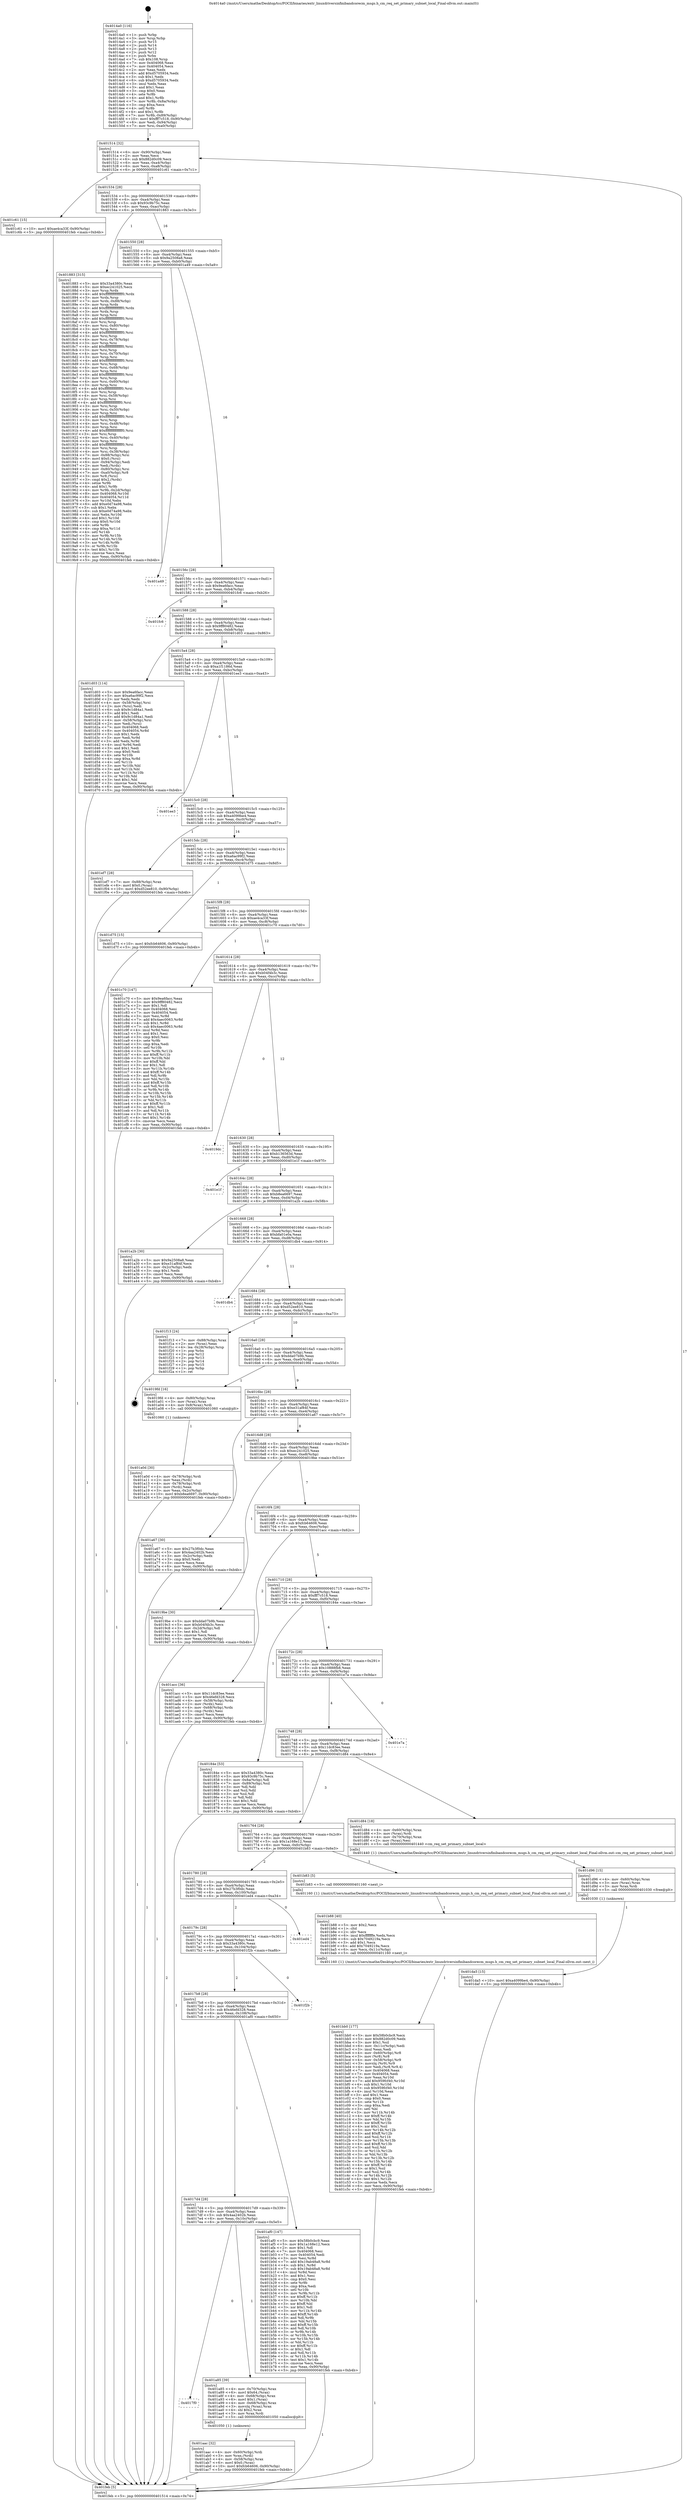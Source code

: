 digraph "0x4014a0" {
  label = "0x4014a0 (/mnt/c/Users/mathe/Desktop/tcc/POCII/binaries/extr_linuxdriversinfinibandcorecm_msgs.h_cm_req_set_primary_subnet_local_Final-ollvm.out::main(0))"
  labelloc = "t"
  node[shape=record]

  Entry [label="",width=0.3,height=0.3,shape=circle,fillcolor=black,style=filled]
  "0x401514" [label="{
     0x401514 [32]\l
     | [instrs]\l
     &nbsp;&nbsp;0x401514 \<+6\>: mov -0x90(%rbp),%eax\l
     &nbsp;&nbsp;0x40151a \<+2\>: mov %eax,%ecx\l
     &nbsp;&nbsp;0x40151c \<+6\>: sub $0x882d0c09,%ecx\l
     &nbsp;&nbsp;0x401522 \<+6\>: mov %eax,-0xa4(%rbp)\l
     &nbsp;&nbsp;0x401528 \<+6\>: mov %ecx,-0xa8(%rbp)\l
     &nbsp;&nbsp;0x40152e \<+6\>: je 0000000000401c61 \<main+0x7c1\>\l
  }"]
  "0x401c61" [label="{
     0x401c61 [15]\l
     | [instrs]\l
     &nbsp;&nbsp;0x401c61 \<+10\>: movl $0xae4ca33f,-0x90(%rbp)\l
     &nbsp;&nbsp;0x401c6b \<+5\>: jmp 0000000000401feb \<main+0xb4b\>\l
  }"]
  "0x401534" [label="{
     0x401534 [28]\l
     | [instrs]\l
     &nbsp;&nbsp;0x401534 \<+5\>: jmp 0000000000401539 \<main+0x99\>\l
     &nbsp;&nbsp;0x401539 \<+6\>: mov -0xa4(%rbp),%eax\l
     &nbsp;&nbsp;0x40153f \<+5\>: sub $0x93c9b75c,%eax\l
     &nbsp;&nbsp;0x401544 \<+6\>: mov %eax,-0xac(%rbp)\l
     &nbsp;&nbsp;0x40154a \<+6\>: je 0000000000401883 \<main+0x3e3\>\l
  }"]
  Exit [label="",width=0.3,height=0.3,shape=circle,fillcolor=black,style=filled,peripheries=2]
  "0x401883" [label="{
     0x401883 [315]\l
     | [instrs]\l
     &nbsp;&nbsp;0x401883 \<+5\>: mov $0x33a4380c,%eax\l
     &nbsp;&nbsp;0x401888 \<+5\>: mov $0xec241025,%ecx\l
     &nbsp;&nbsp;0x40188d \<+3\>: mov %rsp,%rdx\l
     &nbsp;&nbsp;0x401890 \<+4\>: add $0xfffffffffffffff0,%rdx\l
     &nbsp;&nbsp;0x401894 \<+3\>: mov %rdx,%rsp\l
     &nbsp;&nbsp;0x401897 \<+7\>: mov %rdx,-0x88(%rbp)\l
     &nbsp;&nbsp;0x40189e \<+3\>: mov %rsp,%rdx\l
     &nbsp;&nbsp;0x4018a1 \<+4\>: add $0xfffffffffffffff0,%rdx\l
     &nbsp;&nbsp;0x4018a5 \<+3\>: mov %rdx,%rsp\l
     &nbsp;&nbsp;0x4018a8 \<+3\>: mov %rsp,%rsi\l
     &nbsp;&nbsp;0x4018ab \<+4\>: add $0xfffffffffffffff0,%rsi\l
     &nbsp;&nbsp;0x4018af \<+3\>: mov %rsi,%rsp\l
     &nbsp;&nbsp;0x4018b2 \<+4\>: mov %rsi,-0x80(%rbp)\l
     &nbsp;&nbsp;0x4018b6 \<+3\>: mov %rsp,%rsi\l
     &nbsp;&nbsp;0x4018b9 \<+4\>: add $0xfffffffffffffff0,%rsi\l
     &nbsp;&nbsp;0x4018bd \<+3\>: mov %rsi,%rsp\l
     &nbsp;&nbsp;0x4018c0 \<+4\>: mov %rsi,-0x78(%rbp)\l
     &nbsp;&nbsp;0x4018c4 \<+3\>: mov %rsp,%rsi\l
     &nbsp;&nbsp;0x4018c7 \<+4\>: add $0xfffffffffffffff0,%rsi\l
     &nbsp;&nbsp;0x4018cb \<+3\>: mov %rsi,%rsp\l
     &nbsp;&nbsp;0x4018ce \<+4\>: mov %rsi,-0x70(%rbp)\l
     &nbsp;&nbsp;0x4018d2 \<+3\>: mov %rsp,%rsi\l
     &nbsp;&nbsp;0x4018d5 \<+4\>: add $0xfffffffffffffff0,%rsi\l
     &nbsp;&nbsp;0x4018d9 \<+3\>: mov %rsi,%rsp\l
     &nbsp;&nbsp;0x4018dc \<+4\>: mov %rsi,-0x68(%rbp)\l
     &nbsp;&nbsp;0x4018e0 \<+3\>: mov %rsp,%rsi\l
     &nbsp;&nbsp;0x4018e3 \<+4\>: add $0xfffffffffffffff0,%rsi\l
     &nbsp;&nbsp;0x4018e7 \<+3\>: mov %rsi,%rsp\l
     &nbsp;&nbsp;0x4018ea \<+4\>: mov %rsi,-0x60(%rbp)\l
     &nbsp;&nbsp;0x4018ee \<+3\>: mov %rsp,%rsi\l
     &nbsp;&nbsp;0x4018f1 \<+4\>: add $0xfffffffffffffff0,%rsi\l
     &nbsp;&nbsp;0x4018f5 \<+3\>: mov %rsi,%rsp\l
     &nbsp;&nbsp;0x4018f8 \<+4\>: mov %rsi,-0x58(%rbp)\l
     &nbsp;&nbsp;0x4018fc \<+3\>: mov %rsp,%rsi\l
     &nbsp;&nbsp;0x4018ff \<+4\>: add $0xfffffffffffffff0,%rsi\l
     &nbsp;&nbsp;0x401903 \<+3\>: mov %rsi,%rsp\l
     &nbsp;&nbsp;0x401906 \<+4\>: mov %rsi,-0x50(%rbp)\l
     &nbsp;&nbsp;0x40190a \<+3\>: mov %rsp,%rsi\l
     &nbsp;&nbsp;0x40190d \<+4\>: add $0xfffffffffffffff0,%rsi\l
     &nbsp;&nbsp;0x401911 \<+3\>: mov %rsi,%rsp\l
     &nbsp;&nbsp;0x401914 \<+4\>: mov %rsi,-0x48(%rbp)\l
     &nbsp;&nbsp;0x401918 \<+3\>: mov %rsp,%rsi\l
     &nbsp;&nbsp;0x40191b \<+4\>: add $0xfffffffffffffff0,%rsi\l
     &nbsp;&nbsp;0x40191f \<+3\>: mov %rsi,%rsp\l
     &nbsp;&nbsp;0x401922 \<+4\>: mov %rsi,-0x40(%rbp)\l
     &nbsp;&nbsp;0x401926 \<+3\>: mov %rsp,%rsi\l
     &nbsp;&nbsp;0x401929 \<+4\>: add $0xfffffffffffffff0,%rsi\l
     &nbsp;&nbsp;0x40192d \<+3\>: mov %rsi,%rsp\l
     &nbsp;&nbsp;0x401930 \<+4\>: mov %rsi,-0x38(%rbp)\l
     &nbsp;&nbsp;0x401934 \<+7\>: mov -0x88(%rbp),%rsi\l
     &nbsp;&nbsp;0x40193b \<+6\>: movl $0x0,(%rsi)\l
     &nbsp;&nbsp;0x401941 \<+6\>: mov -0x94(%rbp),%edi\l
     &nbsp;&nbsp;0x401947 \<+2\>: mov %edi,(%rdx)\l
     &nbsp;&nbsp;0x401949 \<+4\>: mov -0x80(%rbp),%rsi\l
     &nbsp;&nbsp;0x40194d \<+7\>: mov -0xa0(%rbp),%r8\l
     &nbsp;&nbsp;0x401954 \<+3\>: mov %r8,(%rsi)\l
     &nbsp;&nbsp;0x401957 \<+3\>: cmpl $0x2,(%rdx)\l
     &nbsp;&nbsp;0x40195a \<+4\>: setne %r9b\l
     &nbsp;&nbsp;0x40195e \<+4\>: and $0x1,%r9b\l
     &nbsp;&nbsp;0x401962 \<+4\>: mov %r9b,-0x2d(%rbp)\l
     &nbsp;&nbsp;0x401966 \<+8\>: mov 0x404068,%r10d\l
     &nbsp;&nbsp;0x40196e \<+8\>: mov 0x404054,%r11d\l
     &nbsp;&nbsp;0x401976 \<+3\>: mov %r10d,%ebx\l
     &nbsp;&nbsp;0x401979 \<+6\>: add $0xe0d74a98,%ebx\l
     &nbsp;&nbsp;0x40197f \<+3\>: sub $0x1,%ebx\l
     &nbsp;&nbsp;0x401982 \<+6\>: sub $0xe0d74a98,%ebx\l
     &nbsp;&nbsp;0x401988 \<+4\>: imul %ebx,%r10d\l
     &nbsp;&nbsp;0x40198c \<+4\>: and $0x1,%r10d\l
     &nbsp;&nbsp;0x401990 \<+4\>: cmp $0x0,%r10d\l
     &nbsp;&nbsp;0x401994 \<+4\>: sete %r9b\l
     &nbsp;&nbsp;0x401998 \<+4\>: cmp $0xa,%r11d\l
     &nbsp;&nbsp;0x40199c \<+4\>: setl %r14b\l
     &nbsp;&nbsp;0x4019a0 \<+3\>: mov %r9b,%r15b\l
     &nbsp;&nbsp;0x4019a3 \<+3\>: and %r14b,%r15b\l
     &nbsp;&nbsp;0x4019a6 \<+3\>: xor %r14b,%r9b\l
     &nbsp;&nbsp;0x4019a9 \<+3\>: or %r9b,%r15b\l
     &nbsp;&nbsp;0x4019ac \<+4\>: test $0x1,%r15b\l
     &nbsp;&nbsp;0x4019b0 \<+3\>: cmovne %ecx,%eax\l
     &nbsp;&nbsp;0x4019b3 \<+6\>: mov %eax,-0x90(%rbp)\l
     &nbsp;&nbsp;0x4019b9 \<+5\>: jmp 0000000000401feb \<main+0xb4b\>\l
  }"]
  "0x401550" [label="{
     0x401550 [28]\l
     | [instrs]\l
     &nbsp;&nbsp;0x401550 \<+5\>: jmp 0000000000401555 \<main+0xb5\>\l
     &nbsp;&nbsp;0x401555 \<+6\>: mov -0xa4(%rbp),%eax\l
     &nbsp;&nbsp;0x40155b \<+5\>: sub $0x9a2508a8,%eax\l
     &nbsp;&nbsp;0x401560 \<+6\>: mov %eax,-0xb0(%rbp)\l
     &nbsp;&nbsp;0x401566 \<+6\>: je 0000000000401a49 \<main+0x5a9\>\l
  }"]
  "0x401da5" [label="{
     0x401da5 [15]\l
     | [instrs]\l
     &nbsp;&nbsp;0x401da5 \<+10\>: movl $0xa4099be4,-0x90(%rbp)\l
     &nbsp;&nbsp;0x401daf \<+5\>: jmp 0000000000401feb \<main+0xb4b\>\l
  }"]
  "0x401a49" [label="{
     0x401a49\l
  }", style=dashed]
  "0x40156c" [label="{
     0x40156c [28]\l
     | [instrs]\l
     &nbsp;&nbsp;0x40156c \<+5\>: jmp 0000000000401571 \<main+0xd1\>\l
     &nbsp;&nbsp;0x401571 \<+6\>: mov -0xa4(%rbp),%eax\l
     &nbsp;&nbsp;0x401577 \<+5\>: sub $0x9ea6facc,%eax\l
     &nbsp;&nbsp;0x40157c \<+6\>: mov %eax,-0xb4(%rbp)\l
     &nbsp;&nbsp;0x401582 \<+6\>: je 0000000000401fc6 \<main+0xb26\>\l
  }"]
  "0x401d96" [label="{
     0x401d96 [15]\l
     | [instrs]\l
     &nbsp;&nbsp;0x401d96 \<+4\>: mov -0x60(%rbp),%rax\l
     &nbsp;&nbsp;0x401d9a \<+3\>: mov (%rax),%rax\l
     &nbsp;&nbsp;0x401d9d \<+3\>: mov %rax,%rdi\l
     &nbsp;&nbsp;0x401da0 \<+5\>: call 0000000000401030 \<free@plt\>\l
     | [calls]\l
     &nbsp;&nbsp;0x401030 \{1\} (unknown)\l
  }"]
  "0x401fc6" [label="{
     0x401fc6\l
  }", style=dashed]
  "0x401588" [label="{
     0x401588 [28]\l
     | [instrs]\l
     &nbsp;&nbsp;0x401588 \<+5\>: jmp 000000000040158d \<main+0xed\>\l
     &nbsp;&nbsp;0x40158d \<+6\>: mov -0xa4(%rbp),%eax\l
     &nbsp;&nbsp;0x401593 \<+5\>: sub $0x9ff80482,%eax\l
     &nbsp;&nbsp;0x401598 \<+6\>: mov %eax,-0xb8(%rbp)\l
     &nbsp;&nbsp;0x40159e \<+6\>: je 0000000000401d03 \<main+0x863\>\l
  }"]
  "0x401bb0" [label="{
     0x401bb0 [177]\l
     | [instrs]\l
     &nbsp;&nbsp;0x401bb0 \<+5\>: mov $0x58b0cbc9,%ecx\l
     &nbsp;&nbsp;0x401bb5 \<+5\>: mov $0x882d0c09,%edx\l
     &nbsp;&nbsp;0x401bba \<+3\>: mov $0x1,%sil\l
     &nbsp;&nbsp;0x401bbd \<+6\>: mov -0x11c(%rbp),%edi\l
     &nbsp;&nbsp;0x401bc3 \<+3\>: imul %eax,%edi\l
     &nbsp;&nbsp;0x401bc6 \<+4\>: mov -0x60(%rbp),%r8\l
     &nbsp;&nbsp;0x401bca \<+3\>: mov (%r8),%r8\l
     &nbsp;&nbsp;0x401bcd \<+4\>: mov -0x58(%rbp),%r9\l
     &nbsp;&nbsp;0x401bd1 \<+3\>: movslq (%r9),%r9\l
     &nbsp;&nbsp;0x401bd4 \<+4\>: mov %edi,(%r8,%r9,4)\l
     &nbsp;&nbsp;0x401bd8 \<+7\>: mov 0x404068,%eax\l
     &nbsp;&nbsp;0x401bdf \<+7\>: mov 0x404054,%edi\l
     &nbsp;&nbsp;0x401be6 \<+3\>: mov %eax,%r10d\l
     &nbsp;&nbsp;0x401be9 \<+7\>: add $0x959fcf40,%r10d\l
     &nbsp;&nbsp;0x401bf0 \<+4\>: sub $0x1,%r10d\l
     &nbsp;&nbsp;0x401bf4 \<+7\>: sub $0x959fcf40,%r10d\l
     &nbsp;&nbsp;0x401bfb \<+4\>: imul %r10d,%eax\l
     &nbsp;&nbsp;0x401bff \<+3\>: and $0x1,%eax\l
     &nbsp;&nbsp;0x401c02 \<+3\>: cmp $0x0,%eax\l
     &nbsp;&nbsp;0x401c05 \<+4\>: sete %r11b\l
     &nbsp;&nbsp;0x401c09 \<+3\>: cmp $0xa,%edi\l
     &nbsp;&nbsp;0x401c0c \<+3\>: setl %bl\l
     &nbsp;&nbsp;0x401c0f \<+3\>: mov %r11b,%r14b\l
     &nbsp;&nbsp;0x401c12 \<+4\>: xor $0xff,%r14b\l
     &nbsp;&nbsp;0x401c16 \<+3\>: mov %bl,%r15b\l
     &nbsp;&nbsp;0x401c19 \<+4\>: xor $0xff,%r15b\l
     &nbsp;&nbsp;0x401c1d \<+4\>: xor $0x1,%sil\l
     &nbsp;&nbsp;0x401c21 \<+3\>: mov %r14b,%r12b\l
     &nbsp;&nbsp;0x401c24 \<+4\>: and $0xff,%r12b\l
     &nbsp;&nbsp;0x401c28 \<+3\>: and %sil,%r11b\l
     &nbsp;&nbsp;0x401c2b \<+3\>: mov %r15b,%r13b\l
     &nbsp;&nbsp;0x401c2e \<+4\>: and $0xff,%r13b\l
     &nbsp;&nbsp;0x401c32 \<+3\>: and %sil,%bl\l
     &nbsp;&nbsp;0x401c35 \<+3\>: or %r11b,%r12b\l
     &nbsp;&nbsp;0x401c38 \<+3\>: or %bl,%r13b\l
     &nbsp;&nbsp;0x401c3b \<+3\>: xor %r13b,%r12b\l
     &nbsp;&nbsp;0x401c3e \<+3\>: or %r15b,%r14b\l
     &nbsp;&nbsp;0x401c41 \<+4\>: xor $0xff,%r14b\l
     &nbsp;&nbsp;0x401c45 \<+4\>: or $0x1,%sil\l
     &nbsp;&nbsp;0x401c49 \<+3\>: and %sil,%r14b\l
     &nbsp;&nbsp;0x401c4c \<+3\>: or %r14b,%r12b\l
     &nbsp;&nbsp;0x401c4f \<+4\>: test $0x1,%r12b\l
     &nbsp;&nbsp;0x401c53 \<+3\>: cmovne %edx,%ecx\l
     &nbsp;&nbsp;0x401c56 \<+6\>: mov %ecx,-0x90(%rbp)\l
     &nbsp;&nbsp;0x401c5c \<+5\>: jmp 0000000000401feb \<main+0xb4b\>\l
  }"]
  "0x401d03" [label="{
     0x401d03 [114]\l
     | [instrs]\l
     &nbsp;&nbsp;0x401d03 \<+5\>: mov $0x9ea6facc,%eax\l
     &nbsp;&nbsp;0x401d08 \<+5\>: mov $0xa6ac99f2,%ecx\l
     &nbsp;&nbsp;0x401d0d \<+2\>: xor %edx,%edx\l
     &nbsp;&nbsp;0x401d0f \<+4\>: mov -0x58(%rbp),%rsi\l
     &nbsp;&nbsp;0x401d13 \<+2\>: mov (%rsi),%edi\l
     &nbsp;&nbsp;0x401d15 \<+6\>: sub $0x9c1d84a1,%edi\l
     &nbsp;&nbsp;0x401d1b \<+3\>: add $0x1,%edi\l
     &nbsp;&nbsp;0x401d1e \<+6\>: add $0x9c1d84a1,%edi\l
     &nbsp;&nbsp;0x401d24 \<+4\>: mov -0x58(%rbp),%rsi\l
     &nbsp;&nbsp;0x401d28 \<+2\>: mov %edi,(%rsi)\l
     &nbsp;&nbsp;0x401d2a \<+7\>: mov 0x404068,%edi\l
     &nbsp;&nbsp;0x401d31 \<+8\>: mov 0x404054,%r8d\l
     &nbsp;&nbsp;0x401d39 \<+3\>: sub $0x1,%edx\l
     &nbsp;&nbsp;0x401d3c \<+3\>: mov %edi,%r9d\l
     &nbsp;&nbsp;0x401d3f \<+3\>: add %edx,%r9d\l
     &nbsp;&nbsp;0x401d42 \<+4\>: imul %r9d,%edi\l
     &nbsp;&nbsp;0x401d46 \<+3\>: and $0x1,%edi\l
     &nbsp;&nbsp;0x401d49 \<+3\>: cmp $0x0,%edi\l
     &nbsp;&nbsp;0x401d4c \<+4\>: sete %r10b\l
     &nbsp;&nbsp;0x401d50 \<+4\>: cmp $0xa,%r8d\l
     &nbsp;&nbsp;0x401d54 \<+4\>: setl %r11b\l
     &nbsp;&nbsp;0x401d58 \<+3\>: mov %r10b,%bl\l
     &nbsp;&nbsp;0x401d5b \<+3\>: and %r11b,%bl\l
     &nbsp;&nbsp;0x401d5e \<+3\>: xor %r11b,%r10b\l
     &nbsp;&nbsp;0x401d61 \<+3\>: or %r10b,%bl\l
     &nbsp;&nbsp;0x401d64 \<+3\>: test $0x1,%bl\l
     &nbsp;&nbsp;0x401d67 \<+3\>: cmovne %ecx,%eax\l
     &nbsp;&nbsp;0x401d6a \<+6\>: mov %eax,-0x90(%rbp)\l
     &nbsp;&nbsp;0x401d70 \<+5\>: jmp 0000000000401feb \<main+0xb4b\>\l
  }"]
  "0x4015a4" [label="{
     0x4015a4 [28]\l
     | [instrs]\l
     &nbsp;&nbsp;0x4015a4 \<+5\>: jmp 00000000004015a9 \<main+0x109\>\l
     &nbsp;&nbsp;0x4015a9 \<+6\>: mov -0xa4(%rbp),%eax\l
     &nbsp;&nbsp;0x4015af \<+5\>: sub $0xa1f1186d,%eax\l
     &nbsp;&nbsp;0x4015b4 \<+6\>: mov %eax,-0xbc(%rbp)\l
     &nbsp;&nbsp;0x4015ba \<+6\>: je 0000000000401ee3 \<main+0xa43\>\l
  }"]
  "0x401b88" [label="{
     0x401b88 [40]\l
     | [instrs]\l
     &nbsp;&nbsp;0x401b88 \<+5\>: mov $0x2,%ecx\l
     &nbsp;&nbsp;0x401b8d \<+1\>: cltd\l
     &nbsp;&nbsp;0x401b8e \<+2\>: idiv %ecx\l
     &nbsp;&nbsp;0x401b90 \<+6\>: imul $0xfffffffe,%edx,%ecx\l
     &nbsp;&nbsp;0x401b96 \<+6\>: sub $0x7049219a,%ecx\l
     &nbsp;&nbsp;0x401b9c \<+3\>: add $0x1,%ecx\l
     &nbsp;&nbsp;0x401b9f \<+6\>: add $0x7049219a,%ecx\l
     &nbsp;&nbsp;0x401ba5 \<+6\>: mov %ecx,-0x11c(%rbp)\l
     &nbsp;&nbsp;0x401bab \<+5\>: call 0000000000401160 \<next_i\>\l
     | [calls]\l
     &nbsp;&nbsp;0x401160 \{1\} (/mnt/c/Users/mathe/Desktop/tcc/POCII/binaries/extr_linuxdriversinfinibandcorecm_msgs.h_cm_req_set_primary_subnet_local_Final-ollvm.out::next_i)\l
  }"]
  "0x401ee3" [label="{
     0x401ee3\l
  }", style=dashed]
  "0x4015c0" [label="{
     0x4015c0 [28]\l
     | [instrs]\l
     &nbsp;&nbsp;0x4015c0 \<+5\>: jmp 00000000004015c5 \<main+0x125\>\l
     &nbsp;&nbsp;0x4015c5 \<+6\>: mov -0xa4(%rbp),%eax\l
     &nbsp;&nbsp;0x4015cb \<+5\>: sub $0xa4099be4,%eax\l
     &nbsp;&nbsp;0x4015d0 \<+6\>: mov %eax,-0xc0(%rbp)\l
     &nbsp;&nbsp;0x4015d6 \<+6\>: je 0000000000401ef7 \<main+0xa57\>\l
  }"]
  "0x401aac" [label="{
     0x401aac [32]\l
     | [instrs]\l
     &nbsp;&nbsp;0x401aac \<+4\>: mov -0x60(%rbp),%rdi\l
     &nbsp;&nbsp;0x401ab0 \<+3\>: mov %rax,(%rdi)\l
     &nbsp;&nbsp;0x401ab3 \<+4\>: mov -0x58(%rbp),%rax\l
     &nbsp;&nbsp;0x401ab7 \<+6\>: movl $0x0,(%rax)\l
     &nbsp;&nbsp;0x401abd \<+10\>: movl $0xfcb64606,-0x90(%rbp)\l
     &nbsp;&nbsp;0x401ac7 \<+5\>: jmp 0000000000401feb \<main+0xb4b\>\l
  }"]
  "0x401ef7" [label="{
     0x401ef7 [28]\l
     | [instrs]\l
     &nbsp;&nbsp;0x401ef7 \<+7\>: mov -0x88(%rbp),%rax\l
     &nbsp;&nbsp;0x401efe \<+6\>: movl $0x0,(%rax)\l
     &nbsp;&nbsp;0x401f04 \<+10\>: movl $0xd52ee810,-0x90(%rbp)\l
     &nbsp;&nbsp;0x401f0e \<+5\>: jmp 0000000000401feb \<main+0xb4b\>\l
  }"]
  "0x4015dc" [label="{
     0x4015dc [28]\l
     | [instrs]\l
     &nbsp;&nbsp;0x4015dc \<+5\>: jmp 00000000004015e1 \<main+0x141\>\l
     &nbsp;&nbsp;0x4015e1 \<+6\>: mov -0xa4(%rbp),%eax\l
     &nbsp;&nbsp;0x4015e7 \<+5\>: sub $0xa6ac99f2,%eax\l
     &nbsp;&nbsp;0x4015ec \<+6\>: mov %eax,-0xc4(%rbp)\l
     &nbsp;&nbsp;0x4015f2 \<+6\>: je 0000000000401d75 \<main+0x8d5\>\l
  }"]
  "0x4017f0" [label="{
     0x4017f0\l
  }", style=dashed]
  "0x401d75" [label="{
     0x401d75 [15]\l
     | [instrs]\l
     &nbsp;&nbsp;0x401d75 \<+10\>: movl $0xfcb64606,-0x90(%rbp)\l
     &nbsp;&nbsp;0x401d7f \<+5\>: jmp 0000000000401feb \<main+0xb4b\>\l
  }"]
  "0x4015f8" [label="{
     0x4015f8 [28]\l
     | [instrs]\l
     &nbsp;&nbsp;0x4015f8 \<+5\>: jmp 00000000004015fd \<main+0x15d\>\l
     &nbsp;&nbsp;0x4015fd \<+6\>: mov -0xa4(%rbp),%eax\l
     &nbsp;&nbsp;0x401603 \<+5\>: sub $0xae4ca33f,%eax\l
     &nbsp;&nbsp;0x401608 \<+6\>: mov %eax,-0xc8(%rbp)\l
     &nbsp;&nbsp;0x40160e \<+6\>: je 0000000000401c70 \<main+0x7d0\>\l
  }"]
  "0x401a85" [label="{
     0x401a85 [39]\l
     | [instrs]\l
     &nbsp;&nbsp;0x401a85 \<+4\>: mov -0x70(%rbp),%rax\l
     &nbsp;&nbsp;0x401a89 \<+6\>: movl $0x64,(%rax)\l
     &nbsp;&nbsp;0x401a8f \<+4\>: mov -0x68(%rbp),%rax\l
     &nbsp;&nbsp;0x401a93 \<+6\>: movl $0x1,(%rax)\l
     &nbsp;&nbsp;0x401a99 \<+4\>: mov -0x68(%rbp),%rax\l
     &nbsp;&nbsp;0x401a9d \<+3\>: movslq (%rax),%rax\l
     &nbsp;&nbsp;0x401aa0 \<+4\>: shl $0x2,%rax\l
     &nbsp;&nbsp;0x401aa4 \<+3\>: mov %rax,%rdi\l
     &nbsp;&nbsp;0x401aa7 \<+5\>: call 0000000000401050 \<malloc@plt\>\l
     | [calls]\l
     &nbsp;&nbsp;0x401050 \{1\} (unknown)\l
  }"]
  "0x401c70" [label="{
     0x401c70 [147]\l
     | [instrs]\l
     &nbsp;&nbsp;0x401c70 \<+5\>: mov $0x9ea6facc,%eax\l
     &nbsp;&nbsp;0x401c75 \<+5\>: mov $0x9ff80482,%ecx\l
     &nbsp;&nbsp;0x401c7a \<+2\>: mov $0x1,%dl\l
     &nbsp;&nbsp;0x401c7c \<+7\>: mov 0x404068,%esi\l
     &nbsp;&nbsp;0x401c83 \<+7\>: mov 0x404054,%edi\l
     &nbsp;&nbsp;0x401c8a \<+3\>: mov %esi,%r8d\l
     &nbsp;&nbsp;0x401c8d \<+7\>: add $0x4aec0063,%r8d\l
     &nbsp;&nbsp;0x401c94 \<+4\>: sub $0x1,%r8d\l
     &nbsp;&nbsp;0x401c98 \<+7\>: sub $0x4aec0063,%r8d\l
     &nbsp;&nbsp;0x401c9f \<+4\>: imul %r8d,%esi\l
     &nbsp;&nbsp;0x401ca3 \<+3\>: and $0x1,%esi\l
     &nbsp;&nbsp;0x401ca6 \<+3\>: cmp $0x0,%esi\l
     &nbsp;&nbsp;0x401ca9 \<+4\>: sete %r9b\l
     &nbsp;&nbsp;0x401cad \<+3\>: cmp $0xa,%edi\l
     &nbsp;&nbsp;0x401cb0 \<+4\>: setl %r10b\l
     &nbsp;&nbsp;0x401cb4 \<+3\>: mov %r9b,%r11b\l
     &nbsp;&nbsp;0x401cb7 \<+4\>: xor $0xff,%r11b\l
     &nbsp;&nbsp;0x401cbb \<+3\>: mov %r10b,%bl\l
     &nbsp;&nbsp;0x401cbe \<+3\>: xor $0xff,%bl\l
     &nbsp;&nbsp;0x401cc1 \<+3\>: xor $0x1,%dl\l
     &nbsp;&nbsp;0x401cc4 \<+3\>: mov %r11b,%r14b\l
     &nbsp;&nbsp;0x401cc7 \<+4\>: and $0xff,%r14b\l
     &nbsp;&nbsp;0x401ccb \<+3\>: and %dl,%r9b\l
     &nbsp;&nbsp;0x401cce \<+3\>: mov %bl,%r15b\l
     &nbsp;&nbsp;0x401cd1 \<+4\>: and $0xff,%r15b\l
     &nbsp;&nbsp;0x401cd5 \<+3\>: and %dl,%r10b\l
     &nbsp;&nbsp;0x401cd8 \<+3\>: or %r9b,%r14b\l
     &nbsp;&nbsp;0x401cdb \<+3\>: or %r10b,%r15b\l
     &nbsp;&nbsp;0x401cde \<+3\>: xor %r15b,%r14b\l
     &nbsp;&nbsp;0x401ce1 \<+3\>: or %bl,%r11b\l
     &nbsp;&nbsp;0x401ce4 \<+4\>: xor $0xff,%r11b\l
     &nbsp;&nbsp;0x401ce8 \<+3\>: or $0x1,%dl\l
     &nbsp;&nbsp;0x401ceb \<+3\>: and %dl,%r11b\l
     &nbsp;&nbsp;0x401cee \<+3\>: or %r11b,%r14b\l
     &nbsp;&nbsp;0x401cf1 \<+4\>: test $0x1,%r14b\l
     &nbsp;&nbsp;0x401cf5 \<+3\>: cmovne %ecx,%eax\l
     &nbsp;&nbsp;0x401cf8 \<+6\>: mov %eax,-0x90(%rbp)\l
     &nbsp;&nbsp;0x401cfe \<+5\>: jmp 0000000000401feb \<main+0xb4b\>\l
  }"]
  "0x401614" [label="{
     0x401614 [28]\l
     | [instrs]\l
     &nbsp;&nbsp;0x401614 \<+5\>: jmp 0000000000401619 \<main+0x179\>\l
     &nbsp;&nbsp;0x401619 \<+6\>: mov -0xa4(%rbp),%eax\l
     &nbsp;&nbsp;0x40161f \<+5\>: sub $0xb04f4b3c,%eax\l
     &nbsp;&nbsp;0x401624 \<+6\>: mov %eax,-0xcc(%rbp)\l
     &nbsp;&nbsp;0x40162a \<+6\>: je 00000000004019dc \<main+0x53c\>\l
  }"]
  "0x4017d4" [label="{
     0x4017d4 [28]\l
     | [instrs]\l
     &nbsp;&nbsp;0x4017d4 \<+5\>: jmp 00000000004017d9 \<main+0x339\>\l
     &nbsp;&nbsp;0x4017d9 \<+6\>: mov -0xa4(%rbp),%eax\l
     &nbsp;&nbsp;0x4017df \<+5\>: sub $0x4aa2402b,%eax\l
     &nbsp;&nbsp;0x4017e4 \<+6\>: mov %eax,-0x10c(%rbp)\l
     &nbsp;&nbsp;0x4017ea \<+6\>: je 0000000000401a85 \<main+0x5e5\>\l
  }"]
  "0x4019dc" [label="{
     0x4019dc\l
  }", style=dashed]
  "0x401630" [label="{
     0x401630 [28]\l
     | [instrs]\l
     &nbsp;&nbsp;0x401630 \<+5\>: jmp 0000000000401635 \<main+0x195\>\l
     &nbsp;&nbsp;0x401635 \<+6\>: mov -0xa4(%rbp),%eax\l
     &nbsp;&nbsp;0x40163b \<+5\>: sub $0xb136563d,%eax\l
     &nbsp;&nbsp;0x401640 \<+6\>: mov %eax,-0xd0(%rbp)\l
     &nbsp;&nbsp;0x401646 \<+6\>: je 0000000000401e1f \<main+0x97f\>\l
  }"]
  "0x401af0" [label="{
     0x401af0 [147]\l
     | [instrs]\l
     &nbsp;&nbsp;0x401af0 \<+5\>: mov $0x58b0cbc9,%eax\l
     &nbsp;&nbsp;0x401af5 \<+5\>: mov $0x1a168e12,%ecx\l
     &nbsp;&nbsp;0x401afa \<+2\>: mov $0x1,%dl\l
     &nbsp;&nbsp;0x401afc \<+7\>: mov 0x404068,%esi\l
     &nbsp;&nbsp;0x401b03 \<+7\>: mov 0x404054,%edi\l
     &nbsp;&nbsp;0x401b0a \<+3\>: mov %esi,%r8d\l
     &nbsp;&nbsp;0x401b0d \<+7\>: add $0x19ab48a8,%r8d\l
     &nbsp;&nbsp;0x401b14 \<+4\>: sub $0x1,%r8d\l
     &nbsp;&nbsp;0x401b18 \<+7\>: sub $0x19ab48a8,%r8d\l
     &nbsp;&nbsp;0x401b1f \<+4\>: imul %r8d,%esi\l
     &nbsp;&nbsp;0x401b23 \<+3\>: and $0x1,%esi\l
     &nbsp;&nbsp;0x401b26 \<+3\>: cmp $0x0,%esi\l
     &nbsp;&nbsp;0x401b29 \<+4\>: sete %r9b\l
     &nbsp;&nbsp;0x401b2d \<+3\>: cmp $0xa,%edi\l
     &nbsp;&nbsp;0x401b30 \<+4\>: setl %r10b\l
     &nbsp;&nbsp;0x401b34 \<+3\>: mov %r9b,%r11b\l
     &nbsp;&nbsp;0x401b37 \<+4\>: xor $0xff,%r11b\l
     &nbsp;&nbsp;0x401b3b \<+3\>: mov %r10b,%bl\l
     &nbsp;&nbsp;0x401b3e \<+3\>: xor $0xff,%bl\l
     &nbsp;&nbsp;0x401b41 \<+3\>: xor $0x1,%dl\l
     &nbsp;&nbsp;0x401b44 \<+3\>: mov %r11b,%r14b\l
     &nbsp;&nbsp;0x401b47 \<+4\>: and $0xff,%r14b\l
     &nbsp;&nbsp;0x401b4b \<+3\>: and %dl,%r9b\l
     &nbsp;&nbsp;0x401b4e \<+3\>: mov %bl,%r15b\l
     &nbsp;&nbsp;0x401b51 \<+4\>: and $0xff,%r15b\l
     &nbsp;&nbsp;0x401b55 \<+3\>: and %dl,%r10b\l
     &nbsp;&nbsp;0x401b58 \<+3\>: or %r9b,%r14b\l
     &nbsp;&nbsp;0x401b5b \<+3\>: or %r10b,%r15b\l
     &nbsp;&nbsp;0x401b5e \<+3\>: xor %r15b,%r14b\l
     &nbsp;&nbsp;0x401b61 \<+3\>: or %bl,%r11b\l
     &nbsp;&nbsp;0x401b64 \<+4\>: xor $0xff,%r11b\l
     &nbsp;&nbsp;0x401b68 \<+3\>: or $0x1,%dl\l
     &nbsp;&nbsp;0x401b6b \<+3\>: and %dl,%r11b\l
     &nbsp;&nbsp;0x401b6e \<+3\>: or %r11b,%r14b\l
     &nbsp;&nbsp;0x401b71 \<+4\>: test $0x1,%r14b\l
     &nbsp;&nbsp;0x401b75 \<+3\>: cmovne %ecx,%eax\l
     &nbsp;&nbsp;0x401b78 \<+6\>: mov %eax,-0x90(%rbp)\l
     &nbsp;&nbsp;0x401b7e \<+5\>: jmp 0000000000401feb \<main+0xb4b\>\l
  }"]
  "0x401e1f" [label="{
     0x401e1f\l
  }", style=dashed]
  "0x40164c" [label="{
     0x40164c [28]\l
     | [instrs]\l
     &nbsp;&nbsp;0x40164c \<+5\>: jmp 0000000000401651 \<main+0x1b1\>\l
     &nbsp;&nbsp;0x401651 \<+6\>: mov -0xa4(%rbp),%eax\l
     &nbsp;&nbsp;0x401657 \<+5\>: sub $0xb8ea6697,%eax\l
     &nbsp;&nbsp;0x40165c \<+6\>: mov %eax,-0xd4(%rbp)\l
     &nbsp;&nbsp;0x401662 \<+6\>: je 0000000000401a2b \<main+0x58b\>\l
  }"]
  "0x4017b8" [label="{
     0x4017b8 [28]\l
     | [instrs]\l
     &nbsp;&nbsp;0x4017b8 \<+5\>: jmp 00000000004017bd \<main+0x31d\>\l
     &nbsp;&nbsp;0x4017bd \<+6\>: mov -0xa4(%rbp),%eax\l
     &nbsp;&nbsp;0x4017c3 \<+5\>: sub $0x46efd328,%eax\l
     &nbsp;&nbsp;0x4017c8 \<+6\>: mov %eax,-0x108(%rbp)\l
     &nbsp;&nbsp;0x4017ce \<+6\>: je 0000000000401af0 \<main+0x650\>\l
  }"]
  "0x401a2b" [label="{
     0x401a2b [30]\l
     | [instrs]\l
     &nbsp;&nbsp;0x401a2b \<+5\>: mov $0x9a2508a8,%eax\l
     &nbsp;&nbsp;0x401a30 \<+5\>: mov $0xe31af84f,%ecx\l
     &nbsp;&nbsp;0x401a35 \<+3\>: mov -0x2c(%rbp),%edx\l
     &nbsp;&nbsp;0x401a38 \<+3\>: cmp $0x1,%edx\l
     &nbsp;&nbsp;0x401a3b \<+3\>: cmovl %ecx,%eax\l
     &nbsp;&nbsp;0x401a3e \<+6\>: mov %eax,-0x90(%rbp)\l
     &nbsp;&nbsp;0x401a44 \<+5\>: jmp 0000000000401feb \<main+0xb4b\>\l
  }"]
  "0x401668" [label="{
     0x401668 [28]\l
     | [instrs]\l
     &nbsp;&nbsp;0x401668 \<+5\>: jmp 000000000040166d \<main+0x1cd\>\l
     &nbsp;&nbsp;0x40166d \<+6\>: mov -0xa4(%rbp),%eax\l
     &nbsp;&nbsp;0x401673 \<+5\>: sub $0xbfa01e0a,%eax\l
     &nbsp;&nbsp;0x401678 \<+6\>: mov %eax,-0xd8(%rbp)\l
     &nbsp;&nbsp;0x40167e \<+6\>: je 0000000000401db4 \<main+0x914\>\l
  }"]
  "0x401f2b" [label="{
     0x401f2b\l
  }", style=dashed]
  "0x401db4" [label="{
     0x401db4\l
  }", style=dashed]
  "0x401684" [label="{
     0x401684 [28]\l
     | [instrs]\l
     &nbsp;&nbsp;0x401684 \<+5\>: jmp 0000000000401689 \<main+0x1e9\>\l
     &nbsp;&nbsp;0x401689 \<+6\>: mov -0xa4(%rbp),%eax\l
     &nbsp;&nbsp;0x40168f \<+5\>: sub $0xd52ee810,%eax\l
     &nbsp;&nbsp;0x401694 \<+6\>: mov %eax,-0xdc(%rbp)\l
     &nbsp;&nbsp;0x40169a \<+6\>: je 0000000000401f13 \<main+0xa73\>\l
  }"]
  "0x40179c" [label="{
     0x40179c [28]\l
     | [instrs]\l
     &nbsp;&nbsp;0x40179c \<+5\>: jmp 00000000004017a1 \<main+0x301\>\l
     &nbsp;&nbsp;0x4017a1 \<+6\>: mov -0xa4(%rbp),%eax\l
     &nbsp;&nbsp;0x4017a7 \<+5\>: sub $0x33a4380c,%eax\l
     &nbsp;&nbsp;0x4017ac \<+6\>: mov %eax,-0x104(%rbp)\l
     &nbsp;&nbsp;0x4017b2 \<+6\>: je 0000000000401f2b \<main+0xa8b\>\l
  }"]
  "0x401f13" [label="{
     0x401f13 [24]\l
     | [instrs]\l
     &nbsp;&nbsp;0x401f13 \<+7\>: mov -0x88(%rbp),%rax\l
     &nbsp;&nbsp;0x401f1a \<+2\>: mov (%rax),%eax\l
     &nbsp;&nbsp;0x401f1c \<+4\>: lea -0x28(%rbp),%rsp\l
     &nbsp;&nbsp;0x401f20 \<+1\>: pop %rbx\l
     &nbsp;&nbsp;0x401f21 \<+2\>: pop %r12\l
     &nbsp;&nbsp;0x401f23 \<+2\>: pop %r13\l
     &nbsp;&nbsp;0x401f25 \<+2\>: pop %r14\l
     &nbsp;&nbsp;0x401f27 \<+2\>: pop %r15\l
     &nbsp;&nbsp;0x401f29 \<+1\>: pop %rbp\l
     &nbsp;&nbsp;0x401f2a \<+1\>: ret\l
  }"]
  "0x4016a0" [label="{
     0x4016a0 [28]\l
     | [instrs]\l
     &nbsp;&nbsp;0x4016a0 \<+5\>: jmp 00000000004016a5 \<main+0x205\>\l
     &nbsp;&nbsp;0x4016a5 \<+6\>: mov -0xa4(%rbp),%eax\l
     &nbsp;&nbsp;0x4016ab \<+5\>: sub $0xdda07b9b,%eax\l
     &nbsp;&nbsp;0x4016b0 \<+6\>: mov %eax,-0xe0(%rbp)\l
     &nbsp;&nbsp;0x4016b6 \<+6\>: je 00000000004019fd \<main+0x55d\>\l
  }"]
  "0x401ed4" [label="{
     0x401ed4\l
  }", style=dashed]
  "0x4019fd" [label="{
     0x4019fd [16]\l
     | [instrs]\l
     &nbsp;&nbsp;0x4019fd \<+4\>: mov -0x80(%rbp),%rax\l
     &nbsp;&nbsp;0x401a01 \<+3\>: mov (%rax),%rax\l
     &nbsp;&nbsp;0x401a04 \<+4\>: mov 0x8(%rax),%rdi\l
     &nbsp;&nbsp;0x401a08 \<+5\>: call 0000000000401060 \<atoi@plt\>\l
     | [calls]\l
     &nbsp;&nbsp;0x401060 \{1\} (unknown)\l
  }"]
  "0x4016bc" [label="{
     0x4016bc [28]\l
     | [instrs]\l
     &nbsp;&nbsp;0x4016bc \<+5\>: jmp 00000000004016c1 \<main+0x221\>\l
     &nbsp;&nbsp;0x4016c1 \<+6\>: mov -0xa4(%rbp),%eax\l
     &nbsp;&nbsp;0x4016c7 \<+5\>: sub $0xe31af84f,%eax\l
     &nbsp;&nbsp;0x4016cc \<+6\>: mov %eax,-0xe4(%rbp)\l
     &nbsp;&nbsp;0x4016d2 \<+6\>: je 0000000000401a67 \<main+0x5c7\>\l
  }"]
  "0x401780" [label="{
     0x401780 [28]\l
     | [instrs]\l
     &nbsp;&nbsp;0x401780 \<+5\>: jmp 0000000000401785 \<main+0x2e5\>\l
     &nbsp;&nbsp;0x401785 \<+6\>: mov -0xa4(%rbp),%eax\l
     &nbsp;&nbsp;0x40178b \<+5\>: sub $0x27b3f0dc,%eax\l
     &nbsp;&nbsp;0x401790 \<+6\>: mov %eax,-0x100(%rbp)\l
     &nbsp;&nbsp;0x401796 \<+6\>: je 0000000000401ed4 \<main+0xa34\>\l
  }"]
  "0x401a67" [label="{
     0x401a67 [30]\l
     | [instrs]\l
     &nbsp;&nbsp;0x401a67 \<+5\>: mov $0x27b3f0dc,%eax\l
     &nbsp;&nbsp;0x401a6c \<+5\>: mov $0x4aa2402b,%ecx\l
     &nbsp;&nbsp;0x401a71 \<+3\>: mov -0x2c(%rbp),%edx\l
     &nbsp;&nbsp;0x401a74 \<+3\>: cmp $0x0,%edx\l
     &nbsp;&nbsp;0x401a77 \<+3\>: cmove %ecx,%eax\l
     &nbsp;&nbsp;0x401a7a \<+6\>: mov %eax,-0x90(%rbp)\l
     &nbsp;&nbsp;0x401a80 \<+5\>: jmp 0000000000401feb \<main+0xb4b\>\l
  }"]
  "0x4016d8" [label="{
     0x4016d8 [28]\l
     | [instrs]\l
     &nbsp;&nbsp;0x4016d8 \<+5\>: jmp 00000000004016dd \<main+0x23d\>\l
     &nbsp;&nbsp;0x4016dd \<+6\>: mov -0xa4(%rbp),%eax\l
     &nbsp;&nbsp;0x4016e3 \<+5\>: sub $0xec241025,%eax\l
     &nbsp;&nbsp;0x4016e8 \<+6\>: mov %eax,-0xe8(%rbp)\l
     &nbsp;&nbsp;0x4016ee \<+6\>: je 00000000004019be \<main+0x51e\>\l
  }"]
  "0x401b83" [label="{
     0x401b83 [5]\l
     | [instrs]\l
     &nbsp;&nbsp;0x401b83 \<+5\>: call 0000000000401160 \<next_i\>\l
     | [calls]\l
     &nbsp;&nbsp;0x401160 \{1\} (/mnt/c/Users/mathe/Desktop/tcc/POCII/binaries/extr_linuxdriversinfinibandcorecm_msgs.h_cm_req_set_primary_subnet_local_Final-ollvm.out::next_i)\l
  }"]
  "0x4019be" [label="{
     0x4019be [30]\l
     | [instrs]\l
     &nbsp;&nbsp;0x4019be \<+5\>: mov $0xdda07b9b,%eax\l
     &nbsp;&nbsp;0x4019c3 \<+5\>: mov $0xb04f4b3c,%ecx\l
     &nbsp;&nbsp;0x4019c8 \<+3\>: mov -0x2d(%rbp),%dl\l
     &nbsp;&nbsp;0x4019cb \<+3\>: test $0x1,%dl\l
     &nbsp;&nbsp;0x4019ce \<+3\>: cmovne %ecx,%eax\l
     &nbsp;&nbsp;0x4019d1 \<+6\>: mov %eax,-0x90(%rbp)\l
     &nbsp;&nbsp;0x4019d7 \<+5\>: jmp 0000000000401feb \<main+0xb4b\>\l
  }"]
  "0x4016f4" [label="{
     0x4016f4 [28]\l
     | [instrs]\l
     &nbsp;&nbsp;0x4016f4 \<+5\>: jmp 00000000004016f9 \<main+0x259\>\l
     &nbsp;&nbsp;0x4016f9 \<+6\>: mov -0xa4(%rbp),%eax\l
     &nbsp;&nbsp;0x4016ff \<+5\>: sub $0xfcb64606,%eax\l
     &nbsp;&nbsp;0x401704 \<+6\>: mov %eax,-0xec(%rbp)\l
     &nbsp;&nbsp;0x40170a \<+6\>: je 0000000000401acc \<main+0x62c\>\l
  }"]
  "0x401764" [label="{
     0x401764 [28]\l
     | [instrs]\l
     &nbsp;&nbsp;0x401764 \<+5\>: jmp 0000000000401769 \<main+0x2c9\>\l
     &nbsp;&nbsp;0x401769 \<+6\>: mov -0xa4(%rbp),%eax\l
     &nbsp;&nbsp;0x40176f \<+5\>: sub $0x1a168e12,%eax\l
     &nbsp;&nbsp;0x401774 \<+6\>: mov %eax,-0xfc(%rbp)\l
     &nbsp;&nbsp;0x40177a \<+6\>: je 0000000000401b83 \<main+0x6e3\>\l
  }"]
  "0x401acc" [label="{
     0x401acc [36]\l
     | [instrs]\l
     &nbsp;&nbsp;0x401acc \<+5\>: mov $0x11dc83ee,%eax\l
     &nbsp;&nbsp;0x401ad1 \<+5\>: mov $0x46efd328,%ecx\l
     &nbsp;&nbsp;0x401ad6 \<+4\>: mov -0x58(%rbp),%rdx\l
     &nbsp;&nbsp;0x401ada \<+2\>: mov (%rdx),%esi\l
     &nbsp;&nbsp;0x401adc \<+4\>: mov -0x68(%rbp),%rdx\l
     &nbsp;&nbsp;0x401ae0 \<+2\>: cmp (%rdx),%esi\l
     &nbsp;&nbsp;0x401ae2 \<+3\>: cmovl %ecx,%eax\l
     &nbsp;&nbsp;0x401ae5 \<+6\>: mov %eax,-0x90(%rbp)\l
     &nbsp;&nbsp;0x401aeb \<+5\>: jmp 0000000000401feb \<main+0xb4b\>\l
  }"]
  "0x401710" [label="{
     0x401710 [28]\l
     | [instrs]\l
     &nbsp;&nbsp;0x401710 \<+5\>: jmp 0000000000401715 \<main+0x275\>\l
     &nbsp;&nbsp;0x401715 \<+6\>: mov -0xa4(%rbp),%eax\l
     &nbsp;&nbsp;0x40171b \<+5\>: sub $0xfff7c518,%eax\l
     &nbsp;&nbsp;0x401720 \<+6\>: mov %eax,-0xf0(%rbp)\l
     &nbsp;&nbsp;0x401726 \<+6\>: je 000000000040184e \<main+0x3ae\>\l
  }"]
  "0x401d84" [label="{
     0x401d84 [18]\l
     | [instrs]\l
     &nbsp;&nbsp;0x401d84 \<+4\>: mov -0x60(%rbp),%rax\l
     &nbsp;&nbsp;0x401d88 \<+3\>: mov (%rax),%rdi\l
     &nbsp;&nbsp;0x401d8b \<+4\>: mov -0x70(%rbp),%rax\l
     &nbsp;&nbsp;0x401d8f \<+2\>: mov (%rax),%esi\l
     &nbsp;&nbsp;0x401d91 \<+5\>: call 0000000000401440 \<cm_req_set_primary_subnet_local\>\l
     | [calls]\l
     &nbsp;&nbsp;0x401440 \{1\} (/mnt/c/Users/mathe/Desktop/tcc/POCII/binaries/extr_linuxdriversinfinibandcorecm_msgs.h_cm_req_set_primary_subnet_local_Final-ollvm.out::cm_req_set_primary_subnet_local)\l
  }"]
  "0x40184e" [label="{
     0x40184e [53]\l
     | [instrs]\l
     &nbsp;&nbsp;0x40184e \<+5\>: mov $0x33a4380c,%eax\l
     &nbsp;&nbsp;0x401853 \<+5\>: mov $0x93c9b75c,%ecx\l
     &nbsp;&nbsp;0x401858 \<+6\>: mov -0x8a(%rbp),%dl\l
     &nbsp;&nbsp;0x40185e \<+7\>: mov -0x89(%rbp),%sil\l
     &nbsp;&nbsp;0x401865 \<+3\>: mov %dl,%dil\l
     &nbsp;&nbsp;0x401868 \<+3\>: and %sil,%dil\l
     &nbsp;&nbsp;0x40186b \<+3\>: xor %sil,%dl\l
     &nbsp;&nbsp;0x40186e \<+3\>: or %dl,%dil\l
     &nbsp;&nbsp;0x401871 \<+4\>: test $0x1,%dil\l
     &nbsp;&nbsp;0x401875 \<+3\>: cmovne %ecx,%eax\l
     &nbsp;&nbsp;0x401878 \<+6\>: mov %eax,-0x90(%rbp)\l
     &nbsp;&nbsp;0x40187e \<+5\>: jmp 0000000000401feb \<main+0xb4b\>\l
  }"]
  "0x40172c" [label="{
     0x40172c [28]\l
     | [instrs]\l
     &nbsp;&nbsp;0x40172c \<+5\>: jmp 0000000000401731 \<main+0x291\>\l
     &nbsp;&nbsp;0x401731 \<+6\>: mov -0xa4(%rbp),%eax\l
     &nbsp;&nbsp;0x401737 \<+5\>: sub $0x10888fb8,%eax\l
     &nbsp;&nbsp;0x40173c \<+6\>: mov %eax,-0xf4(%rbp)\l
     &nbsp;&nbsp;0x401742 \<+6\>: je 0000000000401e7a \<main+0x9da\>\l
  }"]
  "0x401feb" [label="{
     0x401feb [5]\l
     | [instrs]\l
     &nbsp;&nbsp;0x401feb \<+5\>: jmp 0000000000401514 \<main+0x74\>\l
  }"]
  "0x4014a0" [label="{
     0x4014a0 [116]\l
     | [instrs]\l
     &nbsp;&nbsp;0x4014a0 \<+1\>: push %rbp\l
     &nbsp;&nbsp;0x4014a1 \<+3\>: mov %rsp,%rbp\l
     &nbsp;&nbsp;0x4014a4 \<+2\>: push %r15\l
     &nbsp;&nbsp;0x4014a6 \<+2\>: push %r14\l
     &nbsp;&nbsp;0x4014a8 \<+2\>: push %r13\l
     &nbsp;&nbsp;0x4014aa \<+2\>: push %r12\l
     &nbsp;&nbsp;0x4014ac \<+1\>: push %rbx\l
     &nbsp;&nbsp;0x4014ad \<+7\>: sub $0x108,%rsp\l
     &nbsp;&nbsp;0x4014b4 \<+7\>: mov 0x404068,%eax\l
     &nbsp;&nbsp;0x4014bb \<+7\>: mov 0x404054,%ecx\l
     &nbsp;&nbsp;0x4014c2 \<+2\>: mov %eax,%edx\l
     &nbsp;&nbsp;0x4014c4 \<+6\>: add $0xd5705934,%edx\l
     &nbsp;&nbsp;0x4014ca \<+3\>: sub $0x1,%edx\l
     &nbsp;&nbsp;0x4014cd \<+6\>: sub $0xd5705934,%edx\l
     &nbsp;&nbsp;0x4014d3 \<+3\>: imul %edx,%eax\l
     &nbsp;&nbsp;0x4014d6 \<+3\>: and $0x1,%eax\l
     &nbsp;&nbsp;0x4014d9 \<+3\>: cmp $0x0,%eax\l
     &nbsp;&nbsp;0x4014dc \<+4\>: sete %r8b\l
     &nbsp;&nbsp;0x4014e0 \<+4\>: and $0x1,%r8b\l
     &nbsp;&nbsp;0x4014e4 \<+7\>: mov %r8b,-0x8a(%rbp)\l
     &nbsp;&nbsp;0x4014eb \<+3\>: cmp $0xa,%ecx\l
     &nbsp;&nbsp;0x4014ee \<+4\>: setl %r8b\l
     &nbsp;&nbsp;0x4014f2 \<+4\>: and $0x1,%r8b\l
     &nbsp;&nbsp;0x4014f6 \<+7\>: mov %r8b,-0x89(%rbp)\l
     &nbsp;&nbsp;0x4014fd \<+10\>: movl $0xfff7c518,-0x90(%rbp)\l
     &nbsp;&nbsp;0x401507 \<+6\>: mov %edi,-0x94(%rbp)\l
     &nbsp;&nbsp;0x40150d \<+7\>: mov %rsi,-0xa0(%rbp)\l
  }"]
  "0x401748" [label="{
     0x401748 [28]\l
     | [instrs]\l
     &nbsp;&nbsp;0x401748 \<+5\>: jmp 000000000040174d \<main+0x2ad\>\l
     &nbsp;&nbsp;0x40174d \<+6\>: mov -0xa4(%rbp),%eax\l
     &nbsp;&nbsp;0x401753 \<+5\>: sub $0x11dc83ee,%eax\l
     &nbsp;&nbsp;0x401758 \<+6\>: mov %eax,-0xf8(%rbp)\l
     &nbsp;&nbsp;0x40175e \<+6\>: je 0000000000401d84 \<main+0x8e4\>\l
  }"]
  "0x401a0d" [label="{
     0x401a0d [30]\l
     | [instrs]\l
     &nbsp;&nbsp;0x401a0d \<+4\>: mov -0x78(%rbp),%rdi\l
     &nbsp;&nbsp;0x401a11 \<+2\>: mov %eax,(%rdi)\l
     &nbsp;&nbsp;0x401a13 \<+4\>: mov -0x78(%rbp),%rdi\l
     &nbsp;&nbsp;0x401a17 \<+2\>: mov (%rdi),%eax\l
     &nbsp;&nbsp;0x401a19 \<+3\>: mov %eax,-0x2c(%rbp)\l
     &nbsp;&nbsp;0x401a1c \<+10\>: movl $0xb8ea6697,-0x90(%rbp)\l
     &nbsp;&nbsp;0x401a26 \<+5\>: jmp 0000000000401feb \<main+0xb4b\>\l
  }"]
  "0x401e7a" [label="{
     0x401e7a\l
  }", style=dashed]
  Entry -> "0x4014a0" [label=" 1"]
  "0x401514" -> "0x401c61" [label=" 1"]
  "0x401514" -> "0x401534" [label=" 17"]
  "0x401f13" -> Exit [label=" 1"]
  "0x401534" -> "0x401883" [label=" 1"]
  "0x401534" -> "0x401550" [label=" 16"]
  "0x401ef7" -> "0x401feb" [label=" 1"]
  "0x401550" -> "0x401a49" [label=" 0"]
  "0x401550" -> "0x40156c" [label=" 16"]
  "0x401da5" -> "0x401feb" [label=" 1"]
  "0x40156c" -> "0x401fc6" [label=" 0"]
  "0x40156c" -> "0x401588" [label=" 16"]
  "0x401d96" -> "0x401da5" [label=" 1"]
  "0x401588" -> "0x401d03" [label=" 1"]
  "0x401588" -> "0x4015a4" [label=" 15"]
  "0x401d84" -> "0x401d96" [label=" 1"]
  "0x4015a4" -> "0x401ee3" [label=" 0"]
  "0x4015a4" -> "0x4015c0" [label=" 15"]
  "0x401d75" -> "0x401feb" [label=" 1"]
  "0x4015c0" -> "0x401ef7" [label=" 1"]
  "0x4015c0" -> "0x4015dc" [label=" 14"]
  "0x401d03" -> "0x401feb" [label=" 1"]
  "0x4015dc" -> "0x401d75" [label=" 1"]
  "0x4015dc" -> "0x4015f8" [label=" 13"]
  "0x401c70" -> "0x401feb" [label=" 1"]
  "0x4015f8" -> "0x401c70" [label=" 1"]
  "0x4015f8" -> "0x401614" [label=" 12"]
  "0x401c61" -> "0x401feb" [label=" 1"]
  "0x401614" -> "0x4019dc" [label=" 0"]
  "0x401614" -> "0x401630" [label=" 12"]
  "0x401b88" -> "0x401bb0" [label=" 1"]
  "0x401630" -> "0x401e1f" [label=" 0"]
  "0x401630" -> "0x40164c" [label=" 12"]
  "0x401b83" -> "0x401b88" [label=" 1"]
  "0x40164c" -> "0x401a2b" [label=" 1"]
  "0x40164c" -> "0x401668" [label=" 11"]
  "0x401acc" -> "0x401feb" [label=" 2"]
  "0x401668" -> "0x401db4" [label=" 0"]
  "0x401668" -> "0x401684" [label=" 11"]
  "0x401aac" -> "0x401feb" [label=" 1"]
  "0x401684" -> "0x401f13" [label=" 1"]
  "0x401684" -> "0x4016a0" [label=" 10"]
  "0x4017d4" -> "0x4017f0" [label=" 0"]
  "0x4016a0" -> "0x4019fd" [label=" 1"]
  "0x4016a0" -> "0x4016bc" [label=" 9"]
  "0x4017d4" -> "0x401a85" [label=" 1"]
  "0x4016bc" -> "0x401a67" [label=" 1"]
  "0x4016bc" -> "0x4016d8" [label=" 8"]
  "0x4017b8" -> "0x4017d4" [label=" 1"]
  "0x4016d8" -> "0x4019be" [label=" 1"]
  "0x4016d8" -> "0x4016f4" [label=" 7"]
  "0x4017b8" -> "0x401af0" [label=" 1"]
  "0x4016f4" -> "0x401acc" [label=" 2"]
  "0x4016f4" -> "0x401710" [label=" 5"]
  "0x40179c" -> "0x4017b8" [label=" 2"]
  "0x401710" -> "0x40184e" [label=" 1"]
  "0x401710" -> "0x40172c" [label=" 4"]
  "0x40184e" -> "0x401feb" [label=" 1"]
  "0x4014a0" -> "0x401514" [label=" 1"]
  "0x401feb" -> "0x401514" [label=" 17"]
  "0x40179c" -> "0x401f2b" [label=" 0"]
  "0x401883" -> "0x401feb" [label=" 1"]
  "0x4019be" -> "0x401feb" [label=" 1"]
  "0x4019fd" -> "0x401a0d" [label=" 1"]
  "0x401a0d" -> "0x401feb" [label=" 1"]
  "0x401a2b" -> "0x401feb" [label=" 1"]
  "0x401a67" -> "0x401feb" [label=" 1"]
  "0x401780" -> "0x40179c" [label=" 2"]
  "0x40172c" -> "0x401e7a" [label=" 0"]
  "0x40172c" -> "0x401748" [label=" 4"]
  "0x401a85" -> "0x401aac" [label=" 1"]
  "0x401748" -> "0x401d84" [label=" 1"]
  "0x401748" -> "0x401764" [label=" 3"]
  "0x401af0" -> "0x401feb" [label=" 1"]
  "0x401764" -> "0x401b83" [label=" 1"]
  "0x401764" -> "0x401780" [label=" 2"]
  "0x401bb0" -> "0x401feb" [label=" 1"]
  "0x401780" -> "0x401ed4" [label=" 0"]
}
